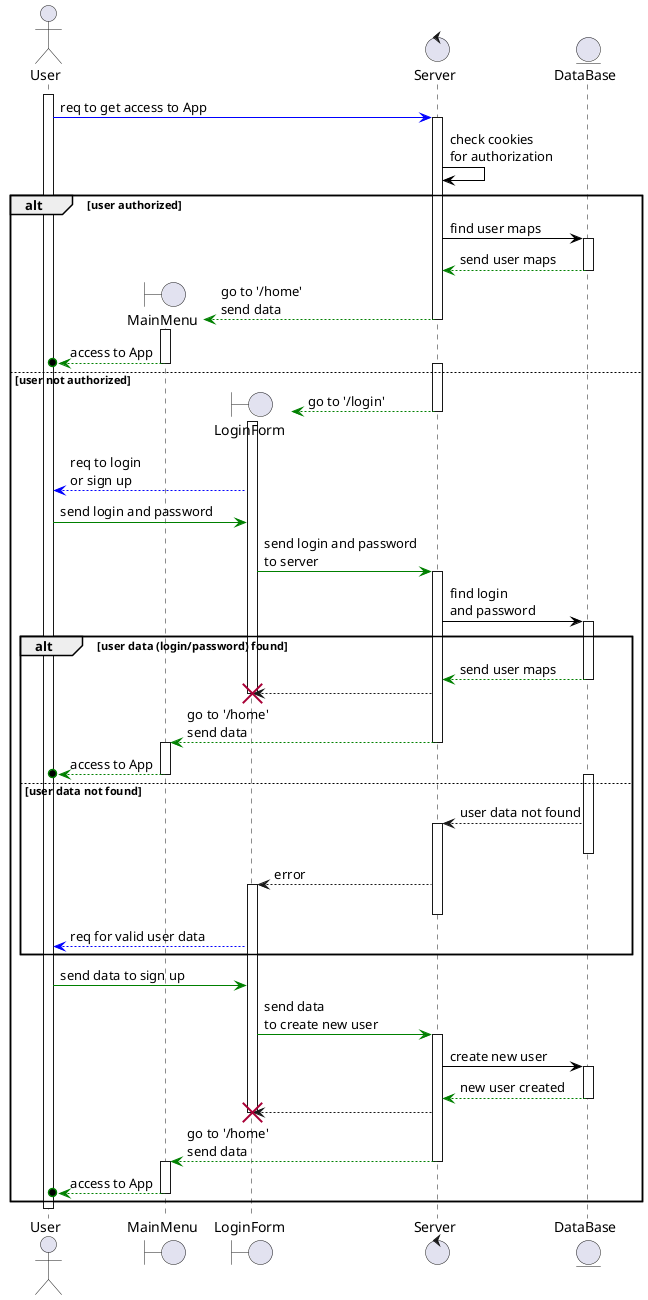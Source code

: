 @startuml LoginForm
actor User 
control Server
entity DataBase

activate User

User -[#blue]> Server ++ : req to get access to App
Server -[#black]> Server: check cookies \nfor authorization

alt user authorized
    Server -[#black]> DataBase ++ : find user maps
    DataBase --[#green]> Server -- : send user maps

    create boundary MainMenu
    participant User order 1
    participant MainMenu order 2
    participant Server order 3
    participant DataBaseorder 4

    Server --[#green]> MainMenu -- : go to '/home' \nsend data
    activate MainMenu
    MainMenu --[#green]>o User -- : access to App

else user not authorized

    create boundary LoginForm
    participant User order 1
    participant MainMenu order 2
    participant LoginForm order 3
    participant Server order 4
    participant DataBaseorder 5

    activate Server
    Server --[#green]> LoginForm ++ : go to '/login'
    deactivate Server
    LoginForm --[#blue]> User : req to login \nor sign up 
    User -[#green]> LoginForm : send login and password
    LoginForm -[#green]> Server ++ : send login and password \nto server
    Server -[#black]> DataBase ++ : find login \nand password

    alt user data (login/password) found
        DataBase --[#green]> Server -- : send user maps
        Server --> LoginForm !!
        Server --[#green]> MainMenu -- : go to '/home' \nsend data
        activate MainMenu
        MainMenu --[#green]>o User -- : access to App
    else user data not found
        activate DataBase
        DataBase --> Server ++ : user data not found
        deactivate DataBase
        Server --> LoginForm ++ : error
        deactivate Server
        LoginForm --[#blue]> User : req for valid user data
    end

    User -[#green]> LoginForm : send data to sign up
    LoginForm -[#green]> Server ++ : send data \nto create new user
    Server -[#black]> DataBase ++ : create new user
    DataBase --[#green]> Server : new user created
    deactivate DataBase
    Server --> LoginForm !!
    Server --[#green]> MainMenu -- : go to '/home' \nsend data
    activate MainMenu
    MainMenu --[#green]>o User -- : access to App

end

deactivate User
@enduml